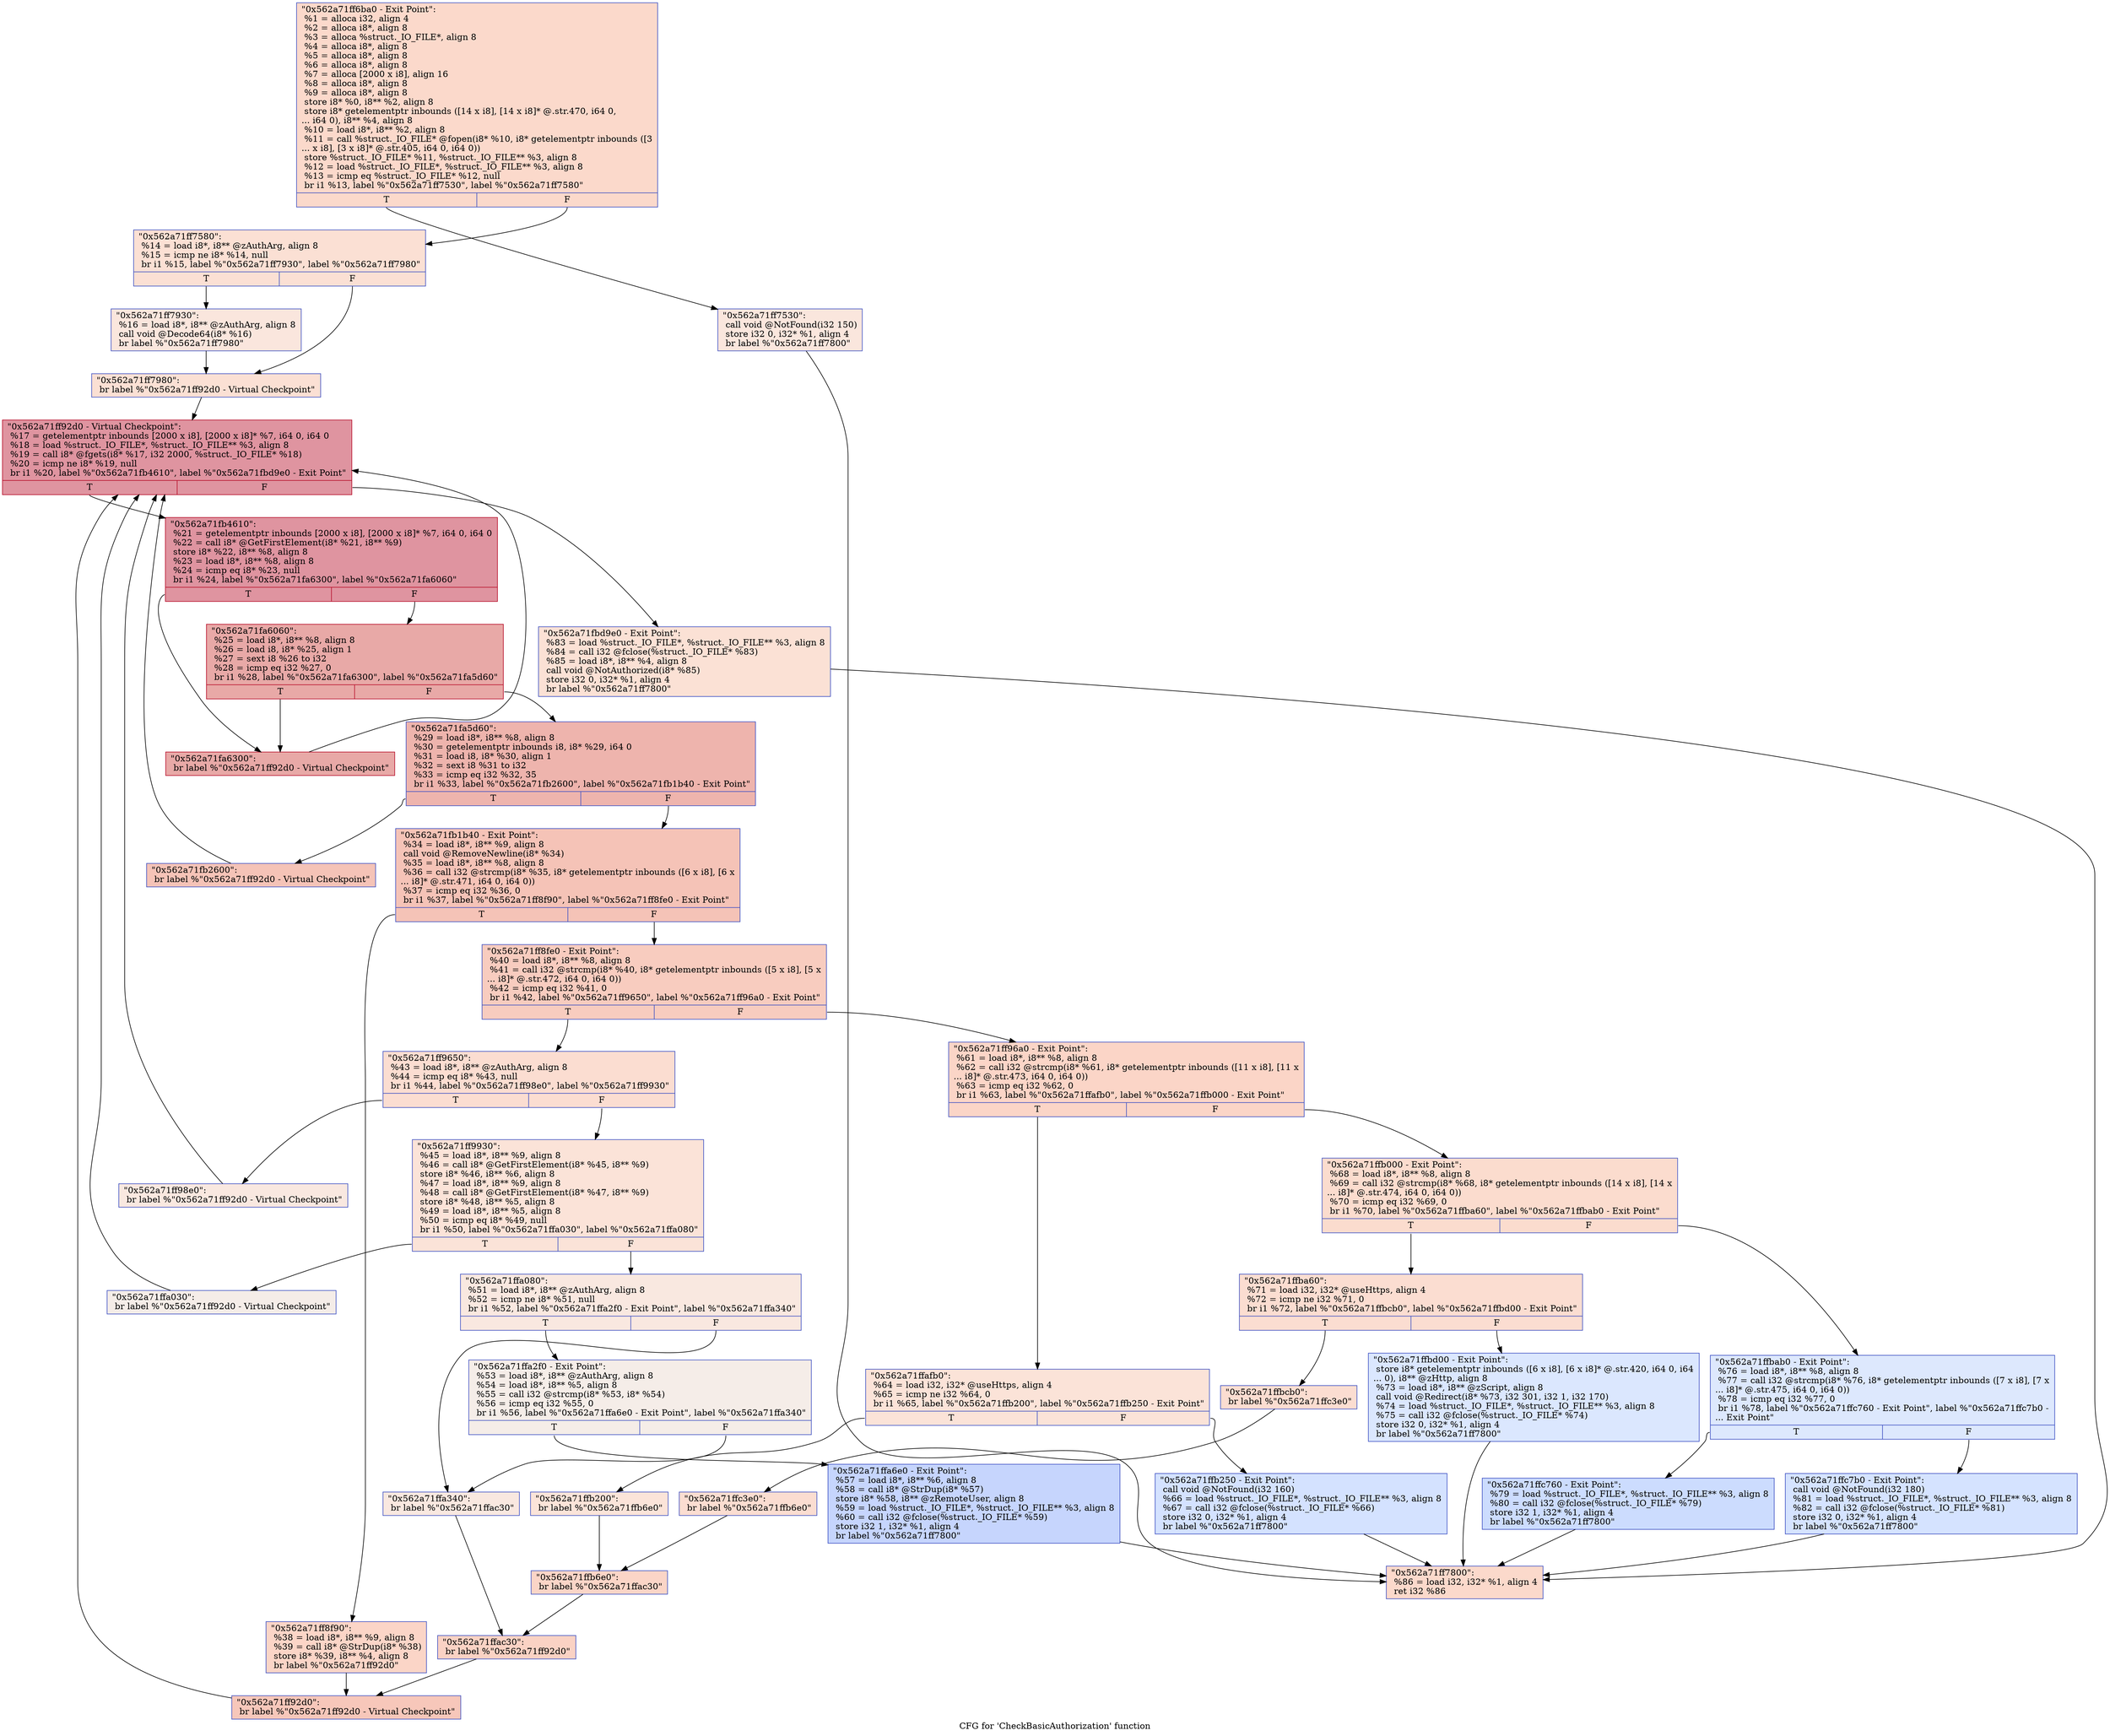 digraph "CFG for 'CheckBasicAuthorization' function" {
	label="CFG for 'CheckBasicAuthorization' function";

	Node0x562a71ff6ba0 [shape=record,color="#3d50c3ff", style=filled, fillcolor="#f7a88970",label="{\"0x562a71ff6ba0 - Exit Point\":\l  %1 = alloca i32, align 4\l  %2 = alloca i8*, align 8\l  %3 = alloca %struct._IO_FILE*, align 8\l  %4 = alloca i8*, align 8\l  %5 = alloca i8*, align 8\l  %6 = alloca i8*, align 8\l  %7 = alloca [2000 x i8], align 16\l  %8 = alloca i8*, align 8\l  %9 = alloca i8*, align 8\l  store i8* %0, i8** %2, align 8\l  store i8* getelementptr inbounds ([14 x i8], [14 x i8]* @.str.470, i64 0,\l... i64 0), i8** %4, align 8\l  %10 = load i8*, i8** %2, align 8\l  %11 = call %struct._IO_FILE* @fopen(i8* %10, i8* getelementptr inbounds ([3\l... x i8], [3 x i8]* @.str.405, i64 0, i64 0))\l  store %struct._IO_FILE* %11, %struct._IO_FILE** %3, align 8\l  %12 = load %struct._IO_FILE*, %struct._IO_FILE** %3, align 8\l  %13 = icmp eq %struct._IO_FILE* %12, null\l  br i1 %13, label %\"0x562a71ff7530\", label %\"0x562a71ff7580\"\l|{<s0>T|<s1>F}}"];
	Node0x562a71ff6ba0:s0 -> Node0x562a71ff7530;
	Node0x562a71ff6ba0:s1 -> Node0x562a71ff7580;
	Node0x562a71ff7530 [shape=record,color="#3d50c3ff", style=filled, fillcolor="#f3c7b170",label="{\"0x562a71ff7530\":                                 \l  call void @NotFound(i32 150)\l  store i32 0, i32* %1, align 4\l  br label %\"0x562a71ff7800\"\l}"];
	Node0x562a71ff7530 -> Node0x562a71ff7800;
	Node0x562a71ff7580 [shape=record,color="#3d50c3ff", style=filled, fillcolor="#f7b99e70",label="{\"0x562a71ff7580\":                                 \l  %14 = load i8*, i8** @zAuthArg, align 8\l  %15 = icmp ne i8* %14, null\l  br i1 %15, label %\"0x562a71ff7930\", label %\"0x562a71ff7980\"\l|{<s0>T|<s1>F}}"];
	Node0x562a71ff7580:s0 -> Node0x562a71ff7930;
	Node0x562a71ff7580:s1 -> Node0x562a71ff7980;
	Node0x562a71ff7930 [shape=record,color="#3d50c3ff", style=filled, fillcolor="#f3c7b170",label="{\"0x562a71ff7930\":                                 \l  %16 = load i8*, i8** @zAuthArg, align 8\l  call void @Decode64(i8* %16)\l  br label %\"0x562a71ff7980\"\l}"];
	Node0x562a71ff7930 -> Node0x562a71ff7980;
	Node0x562a71ff7980 [shape=record,color="#3d50c3ff", style=filled, fillcolor="#f7b99e70",label="{\"0x562a71ff7980\":                                 \l  br label %\"0x562a71ff92d0 - Virtual Checkpoint\"\l}"];
	Node0x562a71ff7980 -> Node0x562a71ff7c50;
	Node0x562a71ff7c50 [shape=record,color="#b70d28ff", style=filled, fillcolor="#b70d2870",label="{\"0x562a71ff92d0 - Virtual Checkpoint\":            \l  %17 = getelementptr inbounds [2000 x i8], [2000 x i8]* %7, i64 0, i64 0\l  %18 = load %struct._IO_FILE*, %struct._IO_FILE** %3, align 8\l  %19 = call i8* @fgets(i8* %17, i32 2000, %struct._IO_FILE* %18)\l  %20 = icmp ne i8* %19, null\l  br i1 %20, label %\"0x562a71fb4610\", label %\"0x562a71fbd9e0 - Exit Point\"\l|{<s0>T|<s1>F}}"];
	Node0x562a71ff7c50:s0 -> Node0x562a71fb4610;
	Node0x562a71ff7c50:s1 -> Node0x562a71fbd9e0;
	Node0x562a71fb4610 [shape=record,color="#b70d28ff", style=filled, fillcolor="#b70d2870",label="{\"0x562a71fb4610\":                                 \l  %21 = getelementptr inbounds [2000 x i8], [2000 x i8]* %7, i64 0, i64 0\l  %22 = call i8* @GetFirstElement(i8* %21, i8** %9)\l  store i8* %22, i8** %8, align 8\l  %23 = load i8*, i8** %8, align 8\l  %24 = icmp eq i8* %23, null\l  br i1 %24, label %\"0x562a71fa6300\", label %\"0x562a71fa6060\"\l|{<s0>T|<s1>F}}"];
	Node0x562a71fb4610:s0 -> Node0x562a71fa6300;
	Node0x562a71fb4610:s1 -> Node0x562a71fa6060;
	Node0x562a71fa6060 [shape=record,color="#b70d28ff", style=filled, fillcolor="#ca3b3770",label="{\"0x562a71fa6060\":                                 \l  %25 = load i8*, i8** %8, align 8\l  %26 = load i8, i8* %25, align 1\l  %27 = sext i8 %26 to i32\l  %28 = icmp eq i32 %27, 0\l  br i1 %28, label %\"0x562a71fa6300\", label %\"0x562a71fa5d60\"\l|{<s0>T|<s1>F}}"];
	Node0x562a71fa6060:s0 -> Node0x562a71fa6300;
	Node0x562a71fa6060:s1 -> Node0x562a71fa5d60;
	Node0x562a71fa6300 [shape=record,color="#b70d28ff", style=filled, fillcolor="#ca3b3770",label="{\"0x562a71fa6300\":                                 \l  br label %\"0x562a71ff92d0 - Virtual Checkpoint\"\l}"];
	Node0x562a71fa6300 -> Node0x562a71ff7c50;
	Node0x562a71fa5d60 [shape=record,color="#3d50c3ff", style=filled, fillcolor="#d8564670",label="{\"0x562a71fa5d60\":                                 \l  %29 = load i8*, i8** %8, align 8\l  %30 = getelementptr inbounds i8, i8* %29, i64 0\l  %31 = load i8, i8* %30, align 1\l  %32 = sext i8 %31 to i32\l  %33 = icmp eq i32 %32, 35\l  br i1 %33, label %\"0x562a71fb2600\", label %\"0x562a71fb1b40 - Exit Point\"\l|{<s0>T|<s1>F}}"];
	Node0x562a71fa5d60:s0 -> Node0x562a71fb2600;
	Node0x562a71fa5d60:s1 -> Node0x562a71fb1b40;
	Node0x562a71fb2600 [shape=record,color="#3d50c3ff", style=filled, fillcolor="#e8765c70",label="{\"0x562a71fb2600\":                                 \l  br label %\"0x562a71ff92d0 - Virtual Checkpoint\"\l}"];
	Node0x562a71fb2600 -> Node0x562a71ff7c50;
	Node0x562a71fb1b40 [shape=record,color="#3d50c3ff", style=filled, fillcolor="#e8765c70",label="{\"0x562a71fb1b40 - Exit Point\":                    \l  %34 = load i8*, i8** %9, align 8\l  call void @RemoveNewline(i8* %34)\l  %35 = load i8*, i8** %8, align 8\l  %36 = call i32 @strcmp(i8* %35, i8* getelementptr inbounds ([6 x i8], [6 x\l... i8]* @.str.471, i64 0, i64 0))\l  %37 = icmp eq i32 %36, 0\l  br i1 %37, label %\"0x562a71ff8f90\", label %\"0x562a71ff8fe0 - Exit Point\"\l|{<s0>T|<s1>F}}"];
	Node0x562a71fb1b40:s0 -> Node0x562a71ff8f90;
	Node0x562a71fb1b40:s1 -> Node0x562a71ff8fe0;
	Node0x562a71ff8f90 [shape=record,color="#3d50c3ff", style=filled, fillcolor="#f5a08170",label="{\"0x562a71ff8f90\":                                 \l  %38 = load i8*, i8** %9, align 8\l  %39 = call i8* @StrDup(i8* %38)\l  store i8* %39, i8** %4, align 8\l  br label %\"0x562a71ff92d0\"\l}"];
	Node0x562a71ff8f90 -> Node0x562a71ff92d0;
	Node0x562a71ff8fe0 [shape=record,color="#3d50c3ff", style=filled, fillcolor="#f08b6e70",label="{\"0x562a71ff8fe0 - Exit Point\":                    \l  %40 = load i8*, i8** %8, align 8\l  %41 = call i32 @strcmp(i8* %40, i8* getelementptr inbounds ([5 x i8], [5 x\l... i8]* @.str.472, i64 0, i64 0))\l  %42 = icmp eq i32 %41, 0\l  br i1 %42, label %\"0x562a71ff9650\", label %\"0x562a71ff96a0 - Exit Point\"\l|{<s0>T|<s1>F}}"];
	Node0x562a71ff8fe0:s0 -> Node0x562a71ff9650;
	Node0x562a71ff8fe0:s1 -> Node0x562a71ff96a0;
	Node0x562a71ff9650 [shape=record,color="#3d50c3ff", style=filled, fillcolor="#f7b39670",label="{\"0x562a71ff9650\":                                 \l  %43 = load i8*, i8** @zAuthArg, align 8\l  %44 = icmp eq i8* %43, null\l  br i1 %44, label %\"0x562a71ff98e0\", label %\"0x562a71ff9930\"\l|{<s0>T|<s1>F}}"];
	Node0x562a71ff9650:s0 -> Node0x562a71ff98e0;
	Node0x562a71ff9650:s1 -> Node0x562a71ff9930;
	Node0x562a71ff98e0 [shape=record,color="#3d50c3ff", style=filled, fillcolor="#f1ccb870",label="{\"0x562a71ff98e0\":                                 \l  br label %\"0x562a71ff92d0 - Virtual Checkpoint\"\l}"];
	Node0x562a71ff98e0 -> Node0x562a71ff7c50;
	Node0x562a71ff9930 [shape=record,color="#3d50c3ff", style=filled, fillcolor="#f6bfa670",label="{\"0x562a71ff9930\":                                 \l  %45 = load i8*, i8** %9, align 8\l  %46 = call i8* @GetFirstElement(i8* %45, i8** %9)\l  store i8* %46, i8** %6, align 8\l  %47 = load i8*, i8** %9, align 8\l  %48 = call i8* @GetFirstElement(i8* %47, i8** %9)\l  store i8* %48, i8** %5, align 8\l  %49 = load i8*, i8** %5, align 8\l  %50 = icmp eq i8* %49, null\l  br i1 %50, label %\"0x562a71ffa030\", label %\"0x562a71ffa080\"\l|{<s0>T|<s1>F}}"];
	Node0x562a71ff9930:s0 -> Node0x562a71ffa030;
	Node0x562a71ff9930:s1 -> Node0x562a71ffa080;
	Node0x562a71ffa030 [shape=record,color="#3d50c3ff", style=filled, fillcolor="#e8d6cc70",label="{\"0x562a71ffa030\":                                 \l  br label %\"0x562a71ff92d0 - Virtual Checkpoint\"\l}"];
	Node0x562a71ffa030 -> Node0x562a71ff7c50;
	Node0x562a71ffa080 [shape=record,color="#3d50c3ff", style=filled, fillcolor="#f1ccb870",label="{\"0x562a71ffa080\":                                 \l  %51 = load i8*, i8** @zAuthArg, align 8\l  %52 = icmp ne i8* %51, null\l  br i1 %52, label %\"0x562a71ffa2f0 - Exit Point\", label %\"0x562a71ffa340\"\l|{<s0>T|<s1>F}}"];
	Node0x562a71ffa080:s0 -> Node0x562a71ffa2f0;
	Node0x562a71ffa080:s1 -> Node0x562a71ffa340;
	Node0x562a71ffa2f0 [shape=record,color="#3d50c3ff", style=filled, fillcolor="#e8d6cc70",label="{\"0x562a71ffa2f0 - Exit Point\":                    \l  %53 = load i8*, i8** @zAuthArg, align 8\l  %54 = load i8*, i8** %5, align 8\l  %55 = call i32 @strcmp(i8* %53, i8* %54)\l  %56 = icmp eq i32 %55, 0\l  br i1 %56, label %\"0x562a71ffa6e0 - Exit Point\", label %\"0x562a71ffa340\"\l|{<s0>T|<s1>F}}"];
	Node0x562a71ffa2f0:s0 -> Node0x562a71ffa6e0;
	Node0x562a71ffa2f0:s1 -> Node0x562a71ffa340;
	Node0x562a71ffa6e0 [shape=record,color="#3d50c3ff", style=filled, fillcolor="#7ea1fa70",label="{\"0x562a71ffa6e0 - Exit Point\":                    \l  %57 = load i8*, i8** %6, align 8\l  %58 = call i8* @StrDup(i8* %57)\l  store i8* %58, i8** @zRemoteUser, align 8\l  %59 = load %struct._IO_FILE*, %struct._IO_FILE** %3, align 8\l  %60 = call i32 @fclose(%struct._IO_FILE* %59)\l  store i32 1, i32* %1, align 4\l  br label %\"0x562a71ff7800\"\l}"];
	Node0x562a71ffa6e0 -> Node0x562a71ff7800;
	Node0x562a71ffa340 [shape=record,color="#3d50c3ff", style=filled, fillcolor="#f1ccb870",label="{\"0x562a71ffa340\":                                 \l  br label %\"0x562a71ffac30\"\l}"];
	Node0x562a71ffa340 -> Node0x562a71ffac30;
	Node0x562a71ff96a0 [shape=record,color="#3d50c3ff", style=filled, fillcolor="#f5a08170",label="{\"0x562a71ff96a0 - Exit Point\":                    \l  %61 = load i8*, i8** %8, align 8\l  %62 = call i32 @strcmp(i8* %61, i8* getelementptr inbounds ([11 x i8], [11 x\l... i8]* @.str.473, i64 0, i64 0))\l  %63 = icmp eq i32 %62, 0\l  br i1 %63, label %\"0x562a71ffafb0\", label %\"0x562a71ffb000 - Exit Point\"\l|{<s0>T|<s1>F}}"];
	Node0x562a71ff96a0:s0 -> Node0x562a71ffafb0;
	Node0x562a71ff96a0:s1 -> Node0x562a71ffb000;
	Node0x562a71ffafb0 [shape=record,color="#3d50c3ff", style=filled, fillcolor="#f6bfa670",label="{\"0x562a71ffafb0\":                                 \l  %64 = load i32, i32* @useHttps, align 4\l  %65 = icmp ne i32 %64, 0\l  br i1 %65, label %\"0x562a71ffb200\", label %\"0x562a71ffb250 - Exit Point\"\l|{<s0>T|<s1>F}}"];
	Node0x562a71ffafb0:s0 -> Node0x562a71ffb200;
	Node0x562a71ffafb0:s1 -> Node0x562a71ffb250;
	Node0x562a71ffb250 [shape=record,color="#3d50c3ff", style=filled, fillcolor="#9ebeff70",label="{\"0x562a71ffb250 - Exit Point\":                    \l  call void @NotFound(i32 160)\l  %66 = load %struct._IO_FILE*, %struct._IO_FILE** %3, align 8\l  %67 = call i32 @fclose(%struct._IO_FILE* %66)\l  store i32 0, i32* %1, align 4\l  br label %\"0x562a71ff7800\"\l}"];
	Node0x562a71ffb250 -> Node0x562a71ff7800;
	Node0x562a71ffb200 [shape=record,color="#3d50c3ff", style=filled, fillcolor="#f5c1a970",label="{\"0x562a71ffb200\":                                 \l  br label %\"0x562a71ffb6e0\"\l}"];
	Node0x562a71ffb200 -> Node0x562a71ffb6e0;
	Node0x562a71ffb000 [shape=record,color="#3d50c3ff", style=filled, fillcolor="#f7af9170",label="{\"0x562a71ffb000 - Exit Point\":                    \l  %68 = load i8*, i8** %8, align 8\l  %69 = call i32 @strcmp(i8* %68, i8* getelementptr inbounds ([14 x i8], [14 x\l... i8]* @.str.474, i64 0, i64 0))\l  %70 = icmp eq i32 %69, 0\l  br i1 %70, label %\"0x562a71ffba60\", label %\"0x562a71ffbab0 - Exit Point\"\l|{<s0>T|<s1>F}}"];
	Node0x562a71ffb000:s0 -> Node0x562a71ffba60;
	Node0x562a71ffb000:s1 -> Node0x562a71ffbab0;
	Node0x562a71ffba60 [shape=record,color="#3d50c3ff", style=filled, fillcolor="#f7b39670",label="{\"0x562a71ffba60\":                                 \l  %71 = load i32, i32* @useHttps, align 4\l  %72 = icmp ne i32 %71, 0\l  br i1 %72, label %\"0x562a71ffbcb0\", label %\"0x562a71ffbd00 - Exit Point\"\l|{<s0>T|<s1>F}}"];
	Node0x562a71ffba60:s0 -> Node0x562a71ffbcb0;
	Node0x562a71ffba60:s1 -> Node0x562a71ffbd00;
	Node0x562a71ffbd00 [shape=record,color="#3d50c3ff", style=filled, fillcolor="#aec9fc70",label="{\"0x562a71ffbd00 - Exit Point\":                    \l  store i8* getelementptr inbounds ([6 x i8], [6 x i8]* @.str.420, i64 0, i64\l... 0), i8** @zHttp, align 8\l  %73 = load i8*, i8** @zScript, align 8\l  call void @Redirect(i8* %73, i32 301, i32 1, i32 170)\l  %74 = load %struct._IO_FILE*, %struct._IO_FILE** %3, align 8\l  %75 = call i32 @fclose(%struct._IO_FILE* %74)\l  store i32 0, i32* %1, align 4\l  br label %\"0x562a71ff7800\"\l}"];
	Node0x562a71ffbd00 -> Node0x562a71ff7800;
	Node0x562a71ffbcb0 [shape=record,color="#3d50c3ff", style=filled, fillcolor="#f7b39670",label="{\"0x562a71ffbcb0\":                                 \l  br label %\"0x562a71ffc3e0\"\l}"];
	Node0x562a71ffbcb0 -> Node0x562a71ffc3e0;
	Node0x562a71ffbab0 [shape=record,color="#3d50c3ff", style=filled, fillcolor="#b2ccfb70",label="{\"0x562a71ffbab0 - Exit Point\":                    \l  %76 = load i8*, i8** %8, align 8\l  %77 = call i32 @strcmp(i8* %76, i8* getelementptr inbounds ([7 x i8], [7 x\l... i8]* @.str.475, i64 0, i64 0))\l  %78 = icmp eq i32 %77, 0\l  br i1 %78, label %\"0x562a71ffc760 - Exit Point\", label %\"0x562a71ffc7b0 -\l... Exit Point\"\l|{<s0>T|<s1>F}}"];
	Node0x562a71ffbab0:s0 -> Node0x562a71ffc760;
	Node0x562a71ffbab0:s1 -> Node0x562a71ffc7b0;
	Node0x562a71ffc760 [shape=record,color="#3d50c3ff", style=filled, fillcolor="#8caffe70",label="{\"0x562a71ffc760 - Exit Point\":                    \l  %79 = load %struct._IO_FILE*, %struct._IO_FILE** %3, align 8\l  %80 = call i32 @fclose(%struct._IO_FILE* %79)\l  store i32 1, i32* %1, align 4\l  br label %\"0x562a71ff7800\"\l}"];
	Node0x562a71ffc760 -> Node0x562a71ff7800;
	Node0x562a71ffc7b0 [shape=record,color="#3d50c3ff", style=filled, fillcolor="#a1c0ff70",label="{\"0x562a71ffc7b0 - Exit Point\":                    \l  call void @NotFound(i32 180)\l  %81 = load %struct._IO_FILE*, %struct._IO_FILE** %3, align 8\l  %82 = call i32 @fclose(%struct._IO_FILE* %81)\l  store i32 0, i32* %1, align 4\l  br label %\"0x562a71ff7800\"\l}"];
	Node0x562a71ffc7b0 -> Node0x562a71ff7800;
	Node0x562a71ffc3e0 [shape=record,color="#3d50c3ff", style=filled, fillcolor="#f7b39670",label="{\"0x562a71ffc3e0\":                                 \l  br label %\"0x562a71ffb6e0\"\l}"];
	Node0x562a71ffc3e0 -> Node0x562a71ffb6e0;
	Node0x562a71ffb6e0 [shape=record,color="#3d50c3ff", style=filled, fillcolor="#f5a08170",label="{\"0x562a71ffb6e0\":                                 \l  br label %\"0x562a71ffac30\"\l}"];
	Node0x562a71ffb6e0 -> Node0x562a71ffac30;
	Node0x562a71ffac30 [shape=record,color="#3d50c3ff", style=filled, fillcolor="#f4987a70",label="{\"0x562a71ffac30\":                                 \l  br label %\"0x562a71ff92d0\"\l}"];
	Node0x562a71ffac30 -> Node0x562a71ff92d0;
	Node0x562a71ff92d0 [shape=record,color="#3d50c3ff", style=filled, fillcolor="#ec7f6370",label="{\"0x562a71ff92d0\":                                 \l  br label %\"0x562a71ff92d0 - Virtual Checkpoint\"\l}"];
	Node0x562a71ff92d0 -> Node0x562a71ff7c50;
	Node0x562a71fbd9e0 [shape=record,color="#3d50c3ff", style=filled, fillcolor="#f7bca170",label="{\"0x562a71fbd9e0 - Exit Point\":                    \l  %83 = load %struct._IO_FILE*, %struct._IO_FILE** %3, align 8\l  %84 = call i32 @fclose(%struct._IO_FILE* %83)\l  %85 = load i8*, i8** %4, align 8\l  call void @NotAuthorized(i8* %85)\l  store i32 0, i32* %1, align 4\l  br label %\"0x562a71ff7800\"\l}"];
	Node0x562a71fbd9e0 -> Node0x562a71ff7800;
	Node0x562a71ff7800 [shape=record,color="#3d50c3ff", style=filled, fillcolor="#f7a88970",label="{\"0x562a71ff7800\":                                 \l  %86 = load i32, i32* %1, align 4\l  ret i32 %86\l}"];
}
